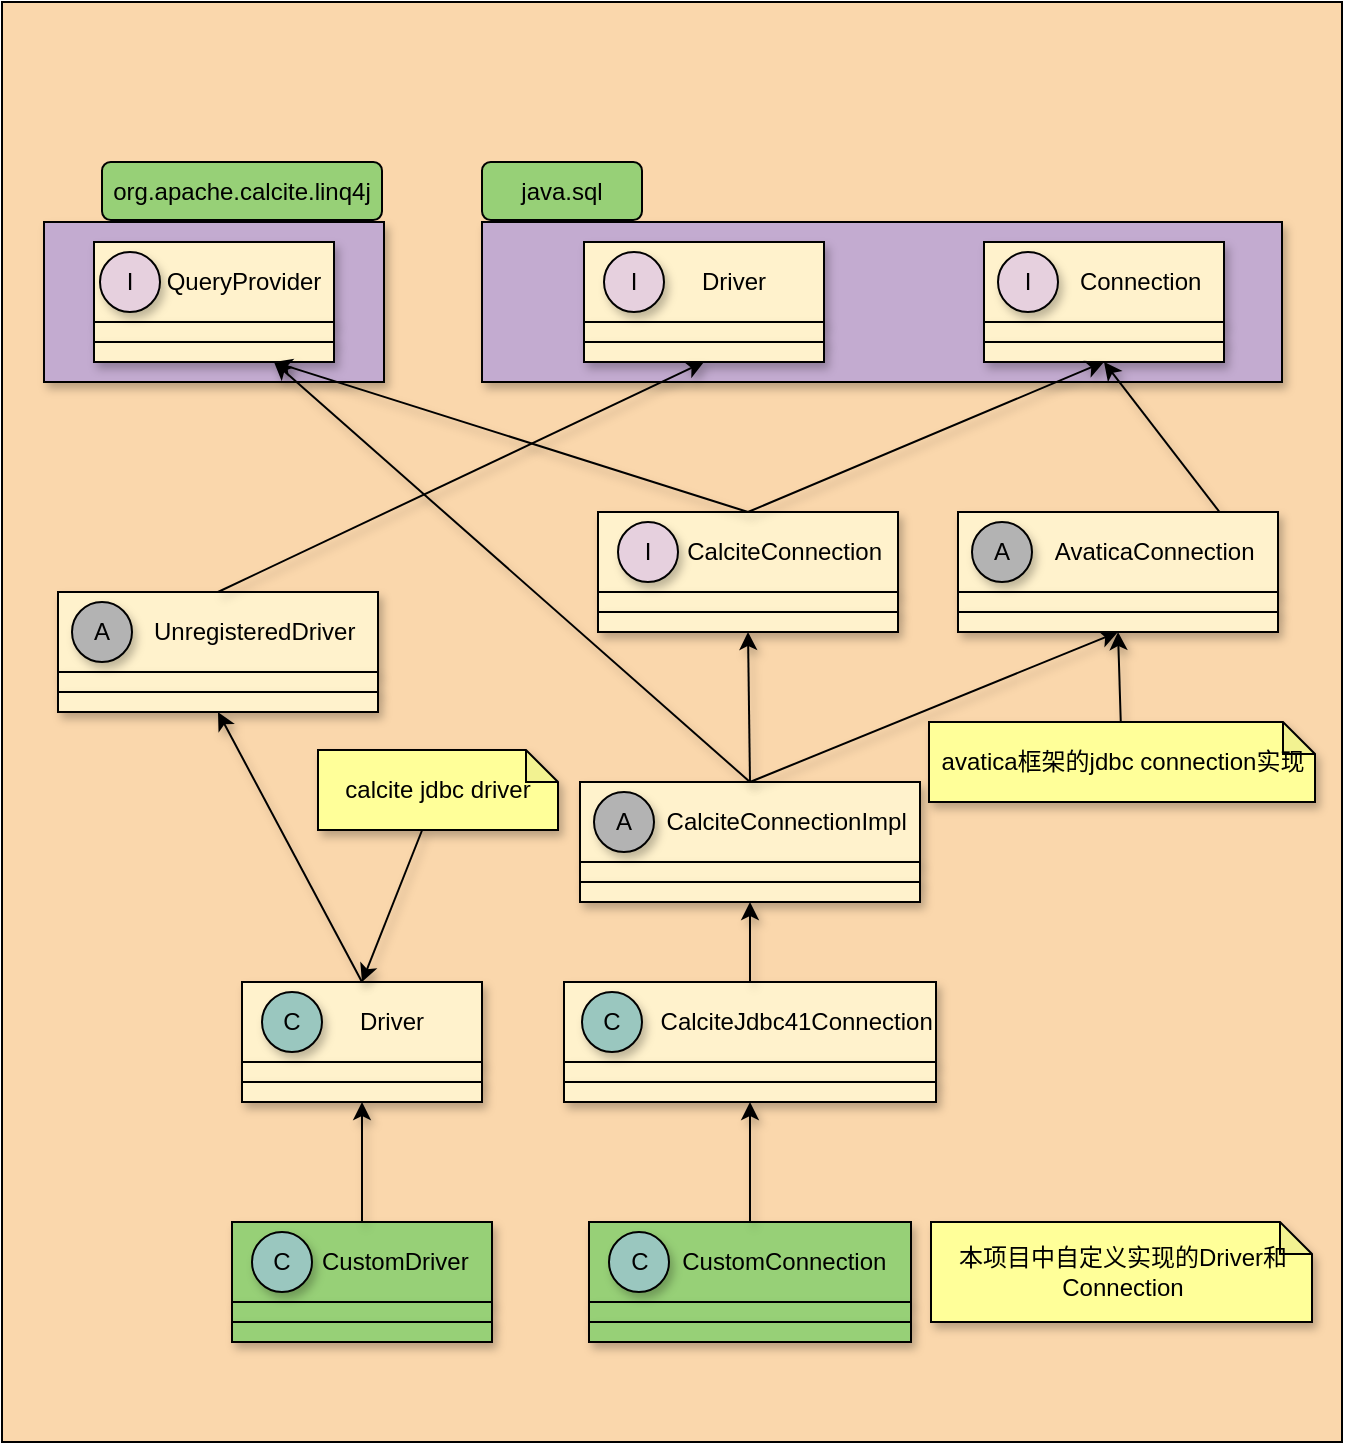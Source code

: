 <mxfile version="17.4.0" type="github">
  <diagram id="AoQIWtYYpwWVk6ZIjzAr" name="Page-1">
    <mxGraphModel dx="2943" dy="883" grid="1" gridSize="10" guides="1" tooltips="1" connect="1" arrows="1" fold="1" page="1" pageScale="1" pageWidth="1169" pageHeight="827" math="0" shadow="0">
      <root>
        <mxCell id="0" />
        <mxCell id="1" parent="0" />
        <mxCell id="YSGmuBLDb0j3FGkOncBU-2" value="" style="rounded=0;whiteSpace=wrap;html=1;fillColor=#FAD7AC;" vertex="1" parent="1">
          <mxGeometry x="-100" y="40" width="670" height="720" as="geometry" />
        </mxCell>
        <mxCell id="5O7vwhL4JTgxeK-SQRp--1" value="" style="rounded=0;whiteSpace=wrap;html=1;fillColor=#C3ABD0;shadow=1;" parent="1" vertex="1">
          <mxGeometry x="140" y="150" width="400" height="80" as="geometry" />
        </mxCell>
        <mxCell id="5O7vwhL4JTgxeK-SQRp--2" value="&amp;nbsp; &amp;nbsp; &amp;nbsp; &amp;nbsp; &amp;nbsp;Driver" style="rounded=0;whiteSpace=wrap;html=1;fillColor=#FFF2CC;shadow=1;" parent="1" vertex="1">
          <mxGeometry x="191" y="160" width="120" height="40" as="geometry" />
        </mxCell>
        <mxCell id="5O7vwhL4JTgxeK-SQRp--3" value="java.sql" style="rounded=1;whiteSpace=wrap;html=1;fillColor=#97D077;" parent="1" vertex="1">
          <mxGeometry x="140" y="120" width="80" height="29" as="geometry" />
        </mxCell>
        <mxCell id="5O7vwhL4JTgxeK-SQRp--4" value="&amp;nbsp; &amp;nbsp; &amp;nbsp; &amp;nbsp; &amp;nbsp; &amp;nbsp;Connection" style="rounded=0;whiteSpace=wrap;html=1;fillColor=#FFF2CC;shadow=1;" parent="1" vertex="1">
          <mxGeometry x="391" y="160" width="120" height="40" as="geometry" />
        </mxCell>
        <mxCell id="5O7vwhL4JTgxeK-SQRp--5" value="" style="rounded=0;whiteSpace=wrap;html=1;fillColor=#FFF2CC;shadow=1;" parent="1" vertex="1">
          <mxGeometry x="191" y="200" width="120" height="10" as="geometry" />
        </mxCell>
        <mxCell id="5O7vwhL4JTgxeK-SQRp--6" value="" style="rounded=0;whiteSpace=wrap;html=1;fillColor=#FFF2CC;shadow=1;" parent="1" vertex="1">
          <mxGeometry x="391" y="200" width="120" height="10" as="geometry" />
        </mxCell>
        <mxCell id="5O7vwhL4JTgxeK-SQRp--7" value="" style="rounded=0;whiteSpace=wrap;html=1;fillColor=#C3ABD0;shadow=1;" parent="1" vertex="1">
          <mxGeometry x="-79" y="150" width="170" height="80" as="geometry" />
        </mxCell>
        <mxCell id="5O7vwhL4JTgxeK-SQRp--8" value="&amp;nbsp; &amp;nbsp; &amp;nbsp; &amp;nbsp; &amp;nbsp;QueryProvider" style="rounded=0;whiteSpace=wrap;html=1;fillColor=#FFF2CC;shadow=1;" parent="1" vertex="1">
          <mxGeometry x="-54" y="160" width="120" height="40" as="geometry" />
        </mxCell>
        <mxCell id="5O7vwhL4JTgxeK-SQRp--9" value="" style="rounded=0;whiteSpace=wrap;html=1;fillColor=#FFF2CC;shadow=1;" parent="1" vertex="1">
          <mxGeometry x="-54" y="200" width="120" height="10" as="geometry" />
        </mxCell>
        <mxCell id="5O7vwhL4JTgxeK-SQRp--10" value="org.apache.calcite.linq4j" style="rounded=1;whiteSpace=wrap;html=1;fillColor=#97D077;" parent="1" vertex="1">
          <mxGeometry x="-50" y="120" width="140" height="29" as="geometry" />
        </mxCell>
        <mxCell id="5O7vwhL4JTgxeK-SQRp--11" value="" style="rounded=0;whiteSpace=wrap;html=1;fillColor=#FFF2CC;shadow=1;" parent="1" vertex="1">
          <mxGeometry x="191" y="210" width="120" height="10" as="geometry" />
        </mxCell>
        <mxCell id="5O7vwhL4JTgxeK-SQRp--12" value="" style="rounded=0;whiteSpace=wrap;html=1;fillColor=#FFF2CC;shadow=1;" parent="1" vertex="1">
          <mxGeometry x="391" y="210" width="120" height="10" as="geometry" />
        </mxCell>
        <mxCell id="5O7vwhL4JTgxeK-SQRp--13" value="&amp;nbsp; &amp;nbsp; &amp;nbsp; &amp;nbsp; &amp;nbsp; &amp;nbsp;CalciteConnection" style="rounded=0;whiteSpace=wrap;html=1;fillColor=#FFF2CC;shadow=1;" parent="1" vertex="1">
          <mxGeometry x="198" y="295" width="150" height="40" as="geometry" />
        </mxCell>
        <mxCell id="5O7vwhL4JTgxeK-SQRp--14" value="" style="rounded=0;whiteSpace=wrap;html=1;fillColor=#FFF2CC;shadow=1;" parent="1" vertex="1">
          <mxGeometry x="198" y="335" width="150" height="10" as="geometry" />
        </mxCell>
        <mxCell id="5O7vwhL4JTgxeK-SQRp--16" value="" style="rounded=0;whiteSpace=wrap;html=1;fillColor=#FFF2CC;shadow=1;" parent="1" vertex="1">
          <mxGeometry x="198" y="345" width="150" height="10" as="geometry" />
        </mxCell>
        <mxCell id="5O7vwhL4JTgxeK-SQRp--18" value="" style="endArrow=classic;html=1;rounded=0;exitX=0.5;exitY=0;exitDx=0;exitDy=0;fillColor=#FFF2CC;shadow=1;entryX=0.5;entryY=1;entryDx=0;entryDy=0;" parent="1" source="5O7vwhL4JTgxeK-SQRp--13" target="5O7vwhL4JTgxeK-SQRp--12" edge="1">
          <mxGeometry width="50" height="50" relative="1" as="geometry">
            <mxPoint x="388" y="340" as="sourcePoint" />
            <mxPoint x="420" y="220" as="targetPoint" />
          </mxGeometry>
        </mxCell>
        <mxCell id="5O7vwhL4JTgxeK-SQRp--19" value="" style="rounded=0;whiteSpace=wrap;html=1;fillColor=#FFF2CC;shadow=1;" parent="1" vertex="1">
          <mxGeometry x="-54" y="210" width="120" height="10" as="geometry" />
        </mxCell>
        <mxCell id="5O7vwhL4JTgxeK-SQRp--20" value="" style="endArrow=classic;html=1;rounded=0;exitX=0.5;exitY=0;exitDx=0;exitDy=0;entryX=0.75;entryY=1;entryDx=0;entryDy=0;fillColor=#FFF2CC;shadow=1;" parent="1" source="5O7vwhL4JTgxeK-SQRp--13" target="5O7vwhL4JTgxeK-SQRp--19" edge="1">
          <mxGeometry width="50" height="50" relative="1" as="geometry">
            <mxPoint x="392.12" y="361.84" as="sourcePoint" />
            <mxPoint x="183" y="220" as="targetPoint" />
          </mxGeometry>
        </mxCell>
        <mxCell id="5O7vwhL4JTgxeK-SQRp--21" value="I" style="ellipse;whiteSpace=wrap;html=1;aspect=fixed;fillColor=#E6D0DE;shadow=1;" parent="1" vertex="1">
          <mxGeometry x="201" y="165" width="30" height="30" as="geometry" />
        </mxCell>
        <mxCell id="5O7vwhL4JTgxeK-SQRp--22" value="I" style="ellipse;whiteSpace=wrap;html=1;aspect=fixed;fillColor=#E6D0DE;shadow=1;" parent="1" vertex="1">
          <mxGeometry x="398" y="165" width="30" height="30" as="geometry" />
        </mxCell>
        <mxCell id="5O7vwhL4JTgxeK-SQRp--23" value="I" style="ellipse;whiteSpace=wrap;html=1;aspect=fixed;fillColor=#E6D0DE;shadow=1;" parent="1" vertex="1">
          <mxGeometry x="-51" y="165" width="30" height="30" as="geometry" />
        </mxCell>
        <mxCell id="5O7vwhL4JTgxeK-SQRp--24" value="" style="endArrow=classic;html=1;rounded=0;exitX=0.5;exitY=0;exitDx=0;exitDy=0;entryX=0.5;entryY=1;entryDx=0;entryDy=0;fillColor=#FFF2CC;shadow=1;" parent="1" target="5O7vwhL4JTgxeK-SQRp--12" edge="1">
          <mxGeometry width="50" height="50" relative="1" as="geometry">
            <mxPoint x="528" y="320.0" as="sourcePoint" />
            <mxPoint x="488" y="220" as="targetPoint" />
          </mxGeometry>
        </mxCell>
        <mxCell id="5O7vwhL4JTgxeK-SQRp--25" value="I" style="ellipse;whiteSpace=wrap;html=1;aspect=fixed;fillColor=#E6D0DE;shadow=1;" parent="1" vertex="1">
          <mxGeometry x="208" y="300" width="30" height="30" as="geometry" />
        </mxCell>
        <mxCell id="5O7vwhL4JTgxeK-SQRp--27" value="&amp;nbsp; &amp;nbsp; &amp;nbsp; &amp;nbsp; &amp;nbsp;Driver" style="rounded=0;whiteSpace=wrap;html=1;fillColor=#FFF2CC;shadow=1;" parent="1" vertex="1">
          <mxGeometry x="20" y="530" width="120" height="40" as="geometry" />
        </mxCell>
        <mxCell id="5O7vwhL4JTgxeK-SQRp--28" value="" style="rounded=0;whiteSpace=wrap;html=1;fillColor=#FFF2CC;shadow=1;" parent="1" vertex="1">
          <mxGeometry x="20" y="570" width="120" height="10" as="geometry" />
        </mxCell>
        <mxCell id="5O7vwhL4JTgxeK-SQRp--29" value="" style="rounded=0;whiteSpace=wrap;html=1;fillColor=#FFF2CC;shadow=1;" parent="1" vertex="1">
          <mxGeometry x="20" y="580" width="120" height="10" as="geometry" />
        </mxCell>
        <mxCell id="5O7vwhL4JTgxeK-SQRp--30" value="&amp;nbsp; &amp;nbsp; &amp;nbsp; &amp;nbsp; &amp;nbsp; &amp;nbsp;UnregisteredDriver" style="rounded=0;whiteSpace=wrap;html=1;fillColor=#FFF2CC;shadow=1;" parent="1" vertex="1">
          <mxGeometry x="-72" y="335" width="160" height="40" as="geometry" />
        </mxCell>
        <mxCell id="5O7vwhL4JTgxeK-SQRp--31" value="" style="rounded=0;whiteSpace=wrap;html=1;fillColor=#FFF2CC;shadow=1;" parent="1" vertex="1">
          <mxGeometry x="-72" y="375" width="160" height="10" as="geometry" />
        </mxCell>
        <mxCell id="5O7vwhL4JTgxeK-SQRp--32" value="" style="rounded=0;whiteSpace=wrap;html=1;fillColor=#FFF2CC;shadow=1;" parent="1" vertex="1">
          <mxGeometry x="-72" y="385" width="160" height="10" as="geometry" />
        </mxCell>
        <mxCell id="5O7vwhL4JTgxeK-SQRp--33" value="A" style="ellipse;whiteSpace=wrap;html=1;aspect=fixed;fillColor=#B3B3B3;shadow=1;" parent="1" vertex="1">
          <mxGeometry x="-65" y="340" width="30" height="30" as="geometry" />
        </mxCell>
        <mxCell id="5O7vwhL4JTgxeK-SQRp--34" value="C" style="ellipse;whiteSpace=wrap;html=1;aspect=fixed;fillColor=#9AC7BF;shadow=1;" parent="1" vertex="1">
          <mxGeometry x="30" y="535" width="30" height="30" as="geometry" />
        </mxCell>
        <mxCell id="5O7vwhL4JTgxeK-SQRp--35" value="" style="endArrow=classic;html=1;rounded=0;exitX=0.5;exitY=0;exitDx=0;exitDy=0;entryX=0.5;entryY=1;entryDx=0;entryDy=0;fillColor=#FFF2CC;shadow=1;" parent="1" source="5O7vwhL4JTgxeK-SQRp--30" target="5O7vwhL4JTgxeK-SQRp--11" edge="1">
          <mxGeometry width="50" height="50" relative="1" as="geometry">
            <mxPoint x="315.5" y="330" as="sourcePoint" />
            <mxPoint x="358" y="220" as="targetPoint" />
          </mxGeometry>
        </mxCell>
        <mxCell id="5O7vwhL4JTgxeK-SQRp--36" value="" style="endArrow=classic;html=1;rounded=0;exitX=0.5;exitY=0;exitDx=0;exitDy=0;entryX=0.5;entryY=1;entryDx=0;entryDy=0;fillColor=#FFF2CC;shadow=1;" parent="1" source="5O7vwhL4JTgxeK-SQRp--27" target="5O7vwhL4JTgxeK-SQRp--32" edge="1">
          <mxGeometry width="50" height="50" relative="1" as="geometry">
            <mxPoint x="326.5" y="340" as="sourcePoint" />
            <mxPoint x="204" y="240" as="targetPoint" />
          </mxGeometry>
        </mxCell>
        <mxCell id="5O7vwhL4JTgxeK-SQRp--37" value="&amp;nbsp; &amp;nbsp; &amp;nbsp; &amp;nbsp; &amp;nbsp; &amp;nbsp;CalciteConnectionImpl" style="rounded=0;whiteSpace=wrap;html=1;fillColor=#FFF2CC;shadow=1;" parent="1" vertex="1">
          <mxGeometry x="189" y="430" width="170" height="40" as="geometry" />
        </mxCell>
        <mxCell id="5O7vwhL4JTgxeK-SQRp--38" value="" style="rounded=0;whiteSpace=wrap;html=1;fillColor=#FFF2CC;shadow=1;" parent="1" vertex="1">
          <mxGeometry x="189" y="470" width="170" height="10" as="geometry" />
        </mxCell>
        <mxCell id="5O7vwhL4JTgxeK-SQRp--39" value="" style="rounded=0;whiteSpace=wrap;html=1;fillColor=#FFF2CC;shadow=1;" parent="1" vertex="1">
          <mxGeometry x="189" y="480" width="170" height="10" as="geometry" />
        </mxCell>
        <mxCell id="5O7vwhL4JTgxeK-SQRp--40" value="A" style="ellipse;whiteSpace=wrap;html=1;aspect=fixed;fillColor=#B3B3B3;shadow=1;" parent="1" vertex="1">
          <mxGeometry x="196" y="435" width="30" height="30" as="geometry" />
        </mxCell>
        <mxCell id="5O7vwhL4JTgxeK-SQRp--41" value="&amp;nbsp; &amp;nbsp; &amp;nbsp; &amp;nbsp; &amp;nbsp; &amp;nbsp; &amp;nbsp; CalciteJdbc41Connection" style="rounded=0;whiteSpace=wrap;html=1;fillColor=#FFF2CC;shadow=1;" parent="1" vertex="1">
          <mxGeometry x="181" y="530" width="186" height="40" as="geometry" />
        </mxCell>
        <mxCell id="5O7vwhL4JTgxeK-SQRp--42" value="" style="rounded=0;whiteSpace=wrap;html=1;fillColor=#FFF2CC;shadow=1;" parent="1" vertex="1">
          <mxGeometry x="181" y="570" width="186" height="10" as="geometry" />
        </mxCell>
        <mxCell id="5O7vwhL4JTgxeK-SQRp--43" value="" style="rounded=0;whiteSpace=wrap;html=1;fillColor=#FFF2CC;shadow=1;" parent="1" vertex="1">
          <mxGeometry x="181" y="580" width="186" height="10" as="geometry" />
        </mxCell>
        <mxCell id="5O7vwhL4JTgxeK-SQRp--44" value="C" style="ellipse;whiteSpace=wrap;html=1;aspect=fixed;fillColor=#9AC7BF;shadow=1;" parent="1" vertex="1">
          <mxGeometry x="190" y="535" width="30" height="30" as="geometry" />
        </mxCell>
        <mxCell id="5O7vwhL4JTgxeK-SQRp--45" value="" style="endArrow=classic;html=1;rounded=0;exitX=0.5;exitY=0;exitDx=0;exitDy=0;entryX=0.5;entryY=1;entryDx=0;entryDy=0;fillColor=#FFF2CC;shadow=1;" parent="1" source="5O7vwhL4JTgxeK-SQRp--37" target="5O7vwhL4JTgxeK-SQRp--16" edge="1">
          <mxGeometry width="50" height="50" relative="1" as="geometry">
            <mxPoint x="386.55" y="330" as="sourcePoint" />
            <mxPoint x="499" y="230" as="targetPoint" />
          </mxGeometry>
        </mxCell>
        <mxCell id="5O7vwhL4JTgxeK-SQRp--46" value="" style="endArrow=classic;html=1;rounded=0;exitX=0.5;exitY=0;exitDx=0;exitDy=0;entryX=0.5;entryY=1;entryDx=0;entryDy=0;fillColor=#FFF2CC;shadow=1;" parent="1" source="5O7vwhL4JTgxeK-SQRp--37" target="5O7vwhL4JTgxeK-SQRp--62" edge="1">
          <mxGeometry width="50" height="50" relative="1" as="geometry">
            <mxPoint x="396.55" y="340" as="sourcePoint" />
            <mxPoint x="529" y="380" as="targetPoint" />
          </mxGeometry>
        </mxCell>
        <mxCell id="5O7vwhL4JTgxeK-SQRp--47" value="" style="endArrow=classic;html=1;rounded=0;exitX=0.5;exitY=0;exitDx=0;exitDy=0;entryX=0.75;entryY=1;entryDx=0;entryDy=0;fillColor=#FFF2CC;shadow=1;" parent="1" source="5O7vwhL4JTgxeK-SQRp--37" target="5O7vwhL4JTgxeK-SQRp--19" edge="1">
          <mxGeometry width="50" height="50" relative="1" as="geometry">
            <mxPoint x="405.55" y="350" as="sourcePoint" />
            <mxPoint x="123" y="220" as="targetPoint" />
          </mxGeometry>
        </mxCell>
        <mxCell id="5O7vwhL4JTgxeK-SQRp--48" value="" style="endArrow=classic;html=1;rounded=0;entryX=0.5;entryY=1;entryDx=0;entryDy=0;fillColor=#FFF2CC;shadow=1;" parent="1" source="5O7vwhL4JTgxeK-SQRp--41" target="5O7vwhL4JTgxeK-SQRp--39" edge="1">
          <mxGeometry width="50" height="50" relative="1" as="geometry">
            <mxPoint x="284" y="440" as="sourcePoint" />
            <mxPoint x="354" y="390" as="targetPoint" />
          </mxGeometry>
        </mxCell>
        <mxCell id="5O7vwhL4JTgxeK-SQRp--49" value="" style="edgeStyle=none;rounded=0;orthogonalLoop=1;jettySize=auto;html=1;fillColor=#FFF2CC;elbow=vertical;entryX=0.5;entryY=0;entryDx=0;entryDy=0;shadow=1;" parent="1" source="5O7vwhL4JTgxeK-SQRp--50" target="5O7vwhL4JTgxeK-SQRp--27" edge="1">
          <mxGeometry relative="1" as="geometry" />
        </mxCell>
        <mxCell id="5O7vwhL4JTgxeK-SQRp--50" value="calcite jdbc driver" style="shape=note;whiteSpace=wrap;html=1;backgroundOutline=1;darkOpacity=0.05;fillColor=#FFFF99;size=16;shadow=1;" parent="1" vertex="1">
          <mxGeometry x="58" y="414" width="120" height="40" as="geometry" />
        </mxCell>
        <mxCell id="5O7vwhL4JTgxeK-SQRp--51" value="" style="edgeStyle=none;rounded=0;orthogonalLoop=1;jettySize=auto;html=1;fillColor=#FFF2CC;elbow=vertical;entryX=0.5;entryY=1;entryDx=0;entryDy=0;shadow=1;" parent="1" source="5O7vwhL4JTgxeK-SQRp--52" target="5O7vwhL4JTgxeK-SQRp--62" edge="1">
          <mxGeometry relative="1" as="geometry">
            <mxPoint x="528.474" y="380" as="targetPoint" />
          </mxGeometry>
        </mxCell>
        <mxCell id="5O7vwhL4JTgxeK-SQRp--52" value="avatica框架的jdbc connection实现" style="shape=note;whiteSpace=wrap;html=1;backgroundOutline=1;darkOpacity=0.05;fillColor=#FFFF99;size=16;shadow=1;" parent="1" vertex="1">
          <mxGeometry x="363.5" y="400" width="193" height="40" as="geometry" />
        </mxCell>
        <mxCell id="5O7vwhL4JTgxeK-SQRp--60" value="&amp;nbsp; &amp;nbsp; &amp;nbsp; &amp;nbsp; &amp;nbsp; &amp;nbsp;AvaticaConnection" style="rounded=0;whiteSpace=wrap;html=1;fillColor=#FFF2CC;shadow=1;" parent="1" vertex="1">
          <mxGeometry x="378" y="295" width="160" height="40" as="geometry" />
        </mxCell>
        <mxCell id="5O7vwhL4JTgxeK-SQRp--61" value="" style="rounded=0;whiteSpace=wrap;html=1;fillColor=#FFF2CC;shadow=1;" parent="1" vertex="1">
          <mxGeometry x="378" y="335" width="160" height="10" as="geometry" />
        </mxCell>
        <mxCell id="5O7vwhL4JTgxeK-SQRp--62" value="" style="rounded=0;whiteSpace=wrap;html=1;fillColor=#FFF2CC;shadow=1;" parent="1" vertex="1">
          <mxGeometry x="378" y="345" width="160" height="10" as="geometry" />
        </mxCell>
        <mxCell id="5O7vwhL4JTgxeK-SQRp--63" value="A" style="ellipse;whiteSpace=wrap;html=1;aspect=fixed;fillColor=#B3B3B3;shadow=1;" parent="1" vertex="1">
          <mxGeometry x="385" y="300" width="30" height="30" as="geometry" />
        </mxCell>
        <mxCell id="5O7vwhL4JTgxeK-SQRp--66" value="&amp;nbsp; &amp;nbsp; &amp;nbsp; &amp;nbsp; &amp;nbsp; CustomDriver" style="rounded=0;whiteSpace=wrap;html=1;fillColor=#97D077;shadow=1;" parent="1" vertex="1">
          <mxGeometry x="15" y="650" width="130" height="40" as="geometry" />
        </mxCell>
        <mxCell id="5O7vwhL4JTgxeK-SQRp--67" value="" style="rounded=0;whiteSpace=wrap;html=1;fillColor=#97D077;shadow=1;" parent="1" vertex="1">
          <mxGeometry x="15" y="690" width="130" height="10" as="geometry" />
        </mxCell>
        <mxCell id="5O7vwhL4JTgxeK-SQRp--68" value="" style="rounded=0;whiteSpace=wrap;html=1;fillColor=#97D077;shadow=1;" parent="1" vertex="1">
          <mxGeometry x="15" y="700" width="130" height="10" as="geometry" />
        </mxCell>
        <mxCell id="5O7vwhL4JTgxeK-SQRp--69" value="C" style="ellipse;whiteSpace=wrap;html=1;aspect=fixed;fillColor=#9AC7BF;shadow=1;" parent="1" vertex="1">
          <mxGeometry x="25" y="655" width="30" height="30" as="geometry" />
        </mxCell>
        <mxCell id="5O7vwhL4JTgxeK-SQRp--70" value="&amp;nbsp; &amp;nbsp; &amp;nbsp; &amp;nbsp; &amp;nbsp; CustomConnection" style="rounded=0;whiteSpace=wrap;html=1;fillColor=#97D077;shadow=1;" parent="1" vertex="1">
          <mxGeometry x="193.5" y="650" width="161" height="40" as="geometry" />
        </mxCell>
        <mxCell id="5O7vwhL4JTgxeK-SQRp--71" value="" style="rounded=0;whiteSpace=wrap;html=1;fillColor=#97D077;shadow=1;" parent="1" vertex="1">
          <mxGeometry x="193.5" y="690" width="161" height="10" as="geometry" />
        </mxCell>
        <mxCell id="5O7vwhL4JTgxeK-SQRp--72" value="" style="rounded=0;whiteSpace=wrap;html=1;fillColor=#97D077;shadow=1;" parent="1" vertex="1">
          <mxGeometry x="193.5" y="700" width="161" height="10" as="geometry" />
        </mxCell>
        <mxCell id="5O7vwhL4JTgxeK-SQRp--73" value="C" style="ellipse;whiteSpace=wrap;html=1;aspect=fixed;fillColor=#9AC7BF;shadow=1;" parent="1" vertex="1">
          <mxGeometry x="203.5" y="655" width="30" height="30" as="geometry" />
        </mxCell>
        <mxCell id="5O7vwhL4JTgxeK-SQRp--74" value="" style="endArrow=classic;html=1;rounded=0;entryX=0.5;entryY=1;entryDx=0;entryDy=0;fillColor=#FFF2CC;shadow=1;exitX=0.5;exitY=0;exitDx=0;exitDy=0;" parent="1" source="5O7vwhL4JTgxeK-SQRp--66" target="5O7vwhL4JTgxeK-SQRp--29" edge="1">
          <mxGeometry width="50" height="50" relative="1" as="geometry">
            <mxPoint x="80" y="640" as="sourcePoint" />
            <mxPoint x="10" y="405" as="targetPoint" />
          </mxGeometry>
        </mxCell>
        <mxCell id="5O7vwhL4JTgxeK-SQRp--75" value="" style="endArrow=classic;html=1;rounded=0;entryX=0.5;entryY=1;entryDx=0;entryDy=0;fillColor=#FFF2CC;shadow=1;" parent="1" source="5O7vwhL4JTgxeK-SQRp--70" target="5O7vwhL4JTgxeK-SQRp--43" edge="1">
          <mxGeometry width="50" height="50" relative="1" as="geometry">
            <mxPoint x="284" y="540" as="sourcePoint" />
            <mxPoint x="284" y="500" as="targetPoint" />
          </mxGeometry>
        </mxCell>
        <mxCell id="5O7vwhL4JTgxeK-SQRp--76" value="本项目中自定义实现的Driver和Connection" style="shape=note;whiteSpace=wrap;html=1;backgroundOutline=1;darkOpacity=0.05;fillColor=#FFFF99;size=16;shadow=1;" parent="1" vertex="1">
          <mxGeometry x="364.5" y="650" width="190.5" height="50" as="geometry" />
        </mxCell>
      </root>
    </mxGraphModel>
  </diagram>
</mxfile>
